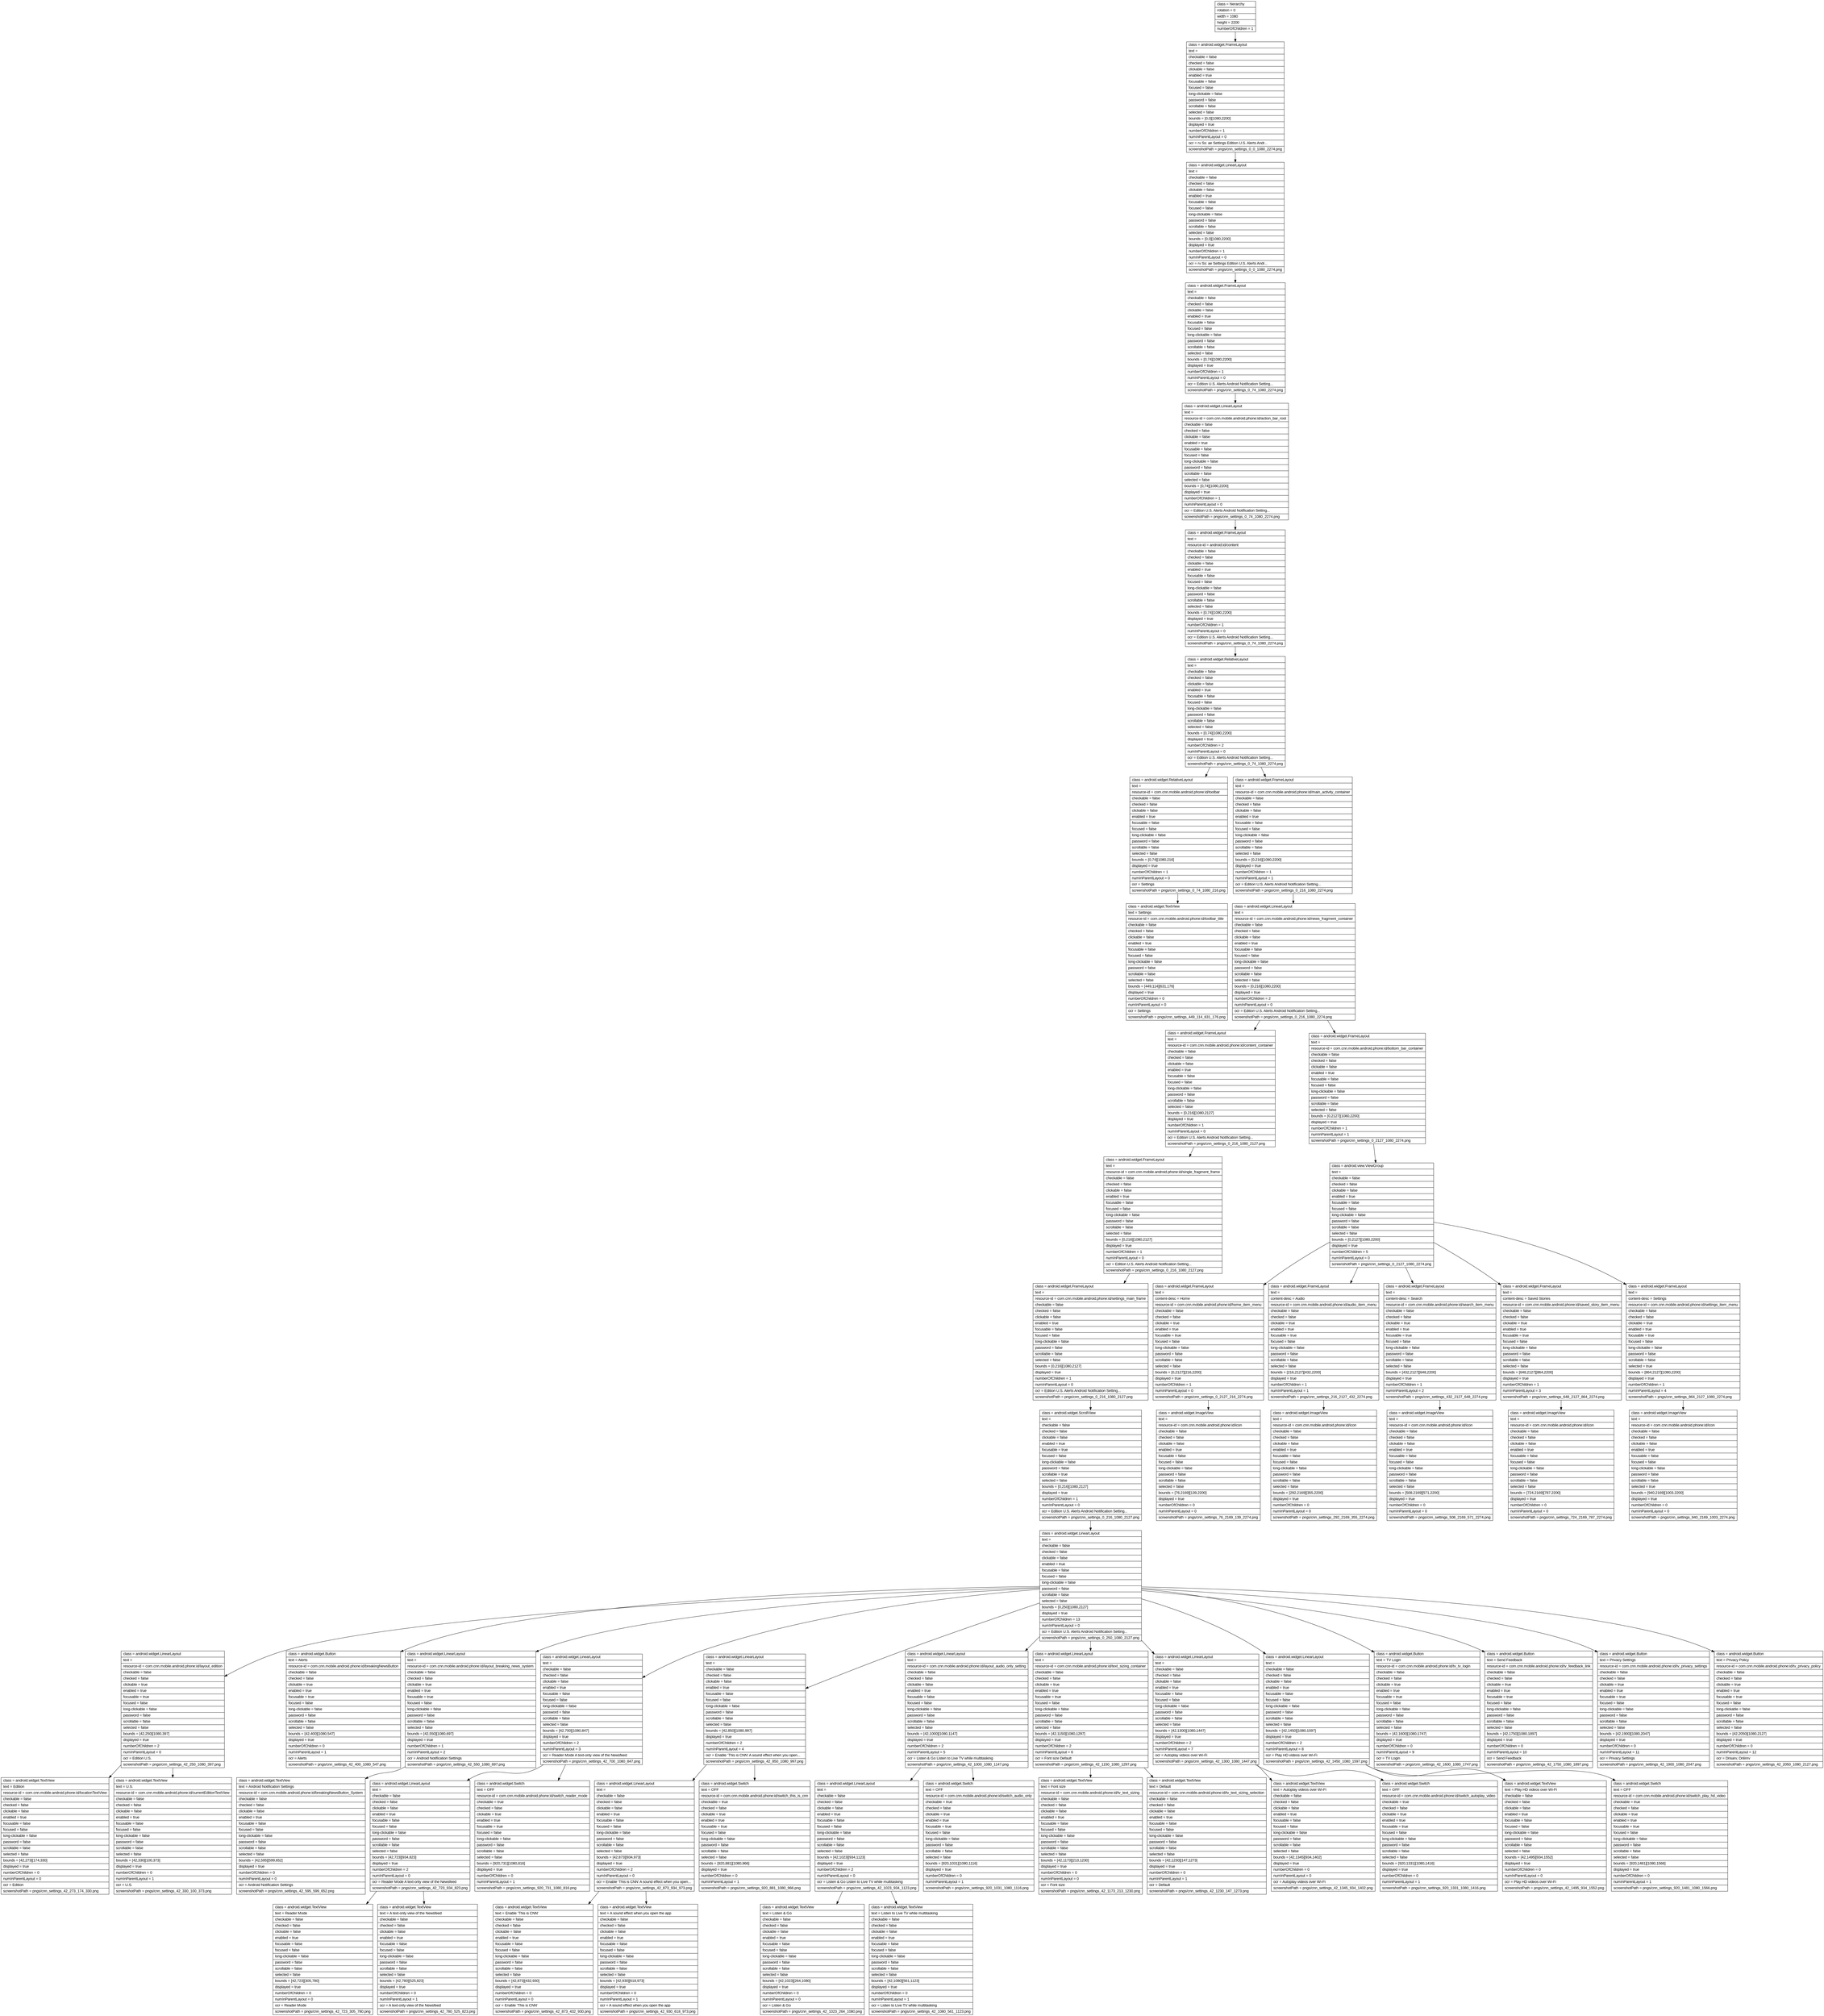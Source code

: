 digraph Layout {

	node [shape=record fontname=Arial];

	0	[label="{class = hierarchy\l|rotation = 0\l|width = 1080\l|height = 2200\l|numberOfChildren = 1\l}"]
	1	[label="{class = android.widget.FrameLayout\l|text = \l|checkable = false\l|checked = false\l|clickable = false\l|enabled = true\l|focusable = false\l|focused = false\l|long-clickable = false\l|password = false\l|scrollable = false\l|selected = false\l|bounds = [0,0][1080,2200]\l|displayed = true\l|numberOfChildren = 1\l|numInParentLayout = 0\l|ocr = rv Ss: ae  Settings     Edition U.S.  Alerts  Andr...\l|screenshotPath = pngs/cnn_settings_0_0_1080_2274.png\l}"]
	2	[label="{class = android.widget.LinearLayout\l|text = \l|checkable = false\l|checked = false\l|clickable = false\l|enabled = true\l|focusable = false\l|focused = false\l|long-clickable = false\l|password = false\l|scrollable = false\l|selected = false\l|bounds = [0,0][1080,2200]\l|displayed = true\l|numberOfChildren = 1\l|numInParentLayout = 0\l|ocr = rv Ss: ae  Settings     Edition U.S.  Alerts  Andr...\l|screenshotPath = pngs/cnn_settings_0_0_1080_2274.png\l}"]
	3	[label="{class = android.widget.FrameLayout\l|text = \l|checkable = false\l|checked = false\l|clickable = false\l|enabled = true\l|focusable = false\l|focused = false\l|long-clickable = false\l|password = false\l|scrollable = false\l|selected = false\l|bounds = [0,74][1080,2200]\l|displayed = true\l|numberOfChildren = 1\l|numInParentLayout = 0\l|ocr = Edition U.S.  Alerts  Android Notification Setting...\l|screenshotPath = pngs/cnn_settings_0_74_1080_2274.png\l}"]
	4	[label="{class = android.widget.LinearLayout\l|text = \l|resource-id = com.cnn.mobile.android.phone:id/action_bar_root\l|checkable = false\l|checked = false\l|clickable = false\l|enabled = true\l|focusable = false\l|focused = false\l|long-clickable = false\l|password = false\l|scrollable = false\l|selected = false\l|bounds = [0,74][1080,2200]\l|displayed = true\l|numberOfChildren = 1\l|numInParentLayout = 0\l|ocr = Edition U.S.  Alerts  Android Notification Setting...\l|screenshotPath = pngs/cnn_settings_0_74_1080_2274.png\l}"]
	5	[label="{class = android.widget.FrameLayout\l|text = \l|resource-id = android:id/content\l|checkable = false\l|checked = false\l|clickable = false\l|enabled = true\l|focusable = false\l|focused = false\l|long-clickable = false\l|password = false\l|scrollable = false\l|selected = false\l|bounds = [0,74][1080,2200]\l|displayed = true\l|numberOfChildren = 1\l|numInParentLayout = 0\l|ocr = Edition U.S.  Alerts  Android Notification Setting...\l|screenshotPath = pngs/cnn_settings_0_74_1080_2274.png\l}"]
	6	[label="{class = android.widget.RelativeLayout\l|text = \l|checkable = false\l|checked = false\l|clickable = false\l|enabled = true\l|focusable = false\l|focused = false\l|long-clickable = false\l|password = false\l|scrollable = false\l|selected = false\l|bounds = [0,74][1080,2200]\l|displayed = true\l|numberOfChildren = 2\l|numInParentLayout = 0\l|ocr = Edition U.S.  Alerts  Android Notification Setting...\l|screenshotPath = pngs/cnn_settings_0_74_1080_2274.png\l}"]
	7	[label="{class = android.widget.RelativeLayout\l|text = \l|resource-id = com.cnn.mobile.android.phone:id/toolbar\l|checkable = false\l|checked = false\l|clickable = false\l|enabled = true\l|focusable = false\l|focused = false\l|long-clickable = false\l|password = false\l|scrollable = false\l|selected = false\l|bounds = [0,74][1080,216]\l|displayed = true\l|numberOfChildren = 1\l|numInParentLayout = 0\l|ocr = Settings\l|screenshotPath = pngs/cnn_settings_0_74_1080_216.png\l}"]
	8	[label="{class = android.widget.FrameLayout\l|text = \l|resource-id = com.cnn.mobile.android.phone:id/main_activity_container\l|checkable = false\l|checked = false\l|clickable = false\l|enabled = true\l|focusable = false\l|focused = false\l|long-clickable = false\l|password = false\l|scrollable = false\l|selected = false\l|bounds = [0,216][1080,2200]\l|displayed = true\l|numberOfChildren = 1\l|numInParentLayout = 1\l|ocr = Edition U.S.  Alerts  Android Notification Setting...\l|screenshotPath = pngs/cnn_settings_0_216_1080_2274.png\l}"]
	9	[label="{class = android.widget.TextView\l|text = Settings\l|resource-id = com.cnn.mobile.android.phone:id/toolbar_title\l|checkable = false\l|checked = false\l|clickable = false\l|enabled = true\l|focusable = false\l|focused = false\l|long-clickable = false\l|password = false\l|scrollable = false\l|selected = false\l|bounds = [449,114][631,176]\l|displayed = true\l|numberOfChildren = 0\l|numInParentLayout = 0\l|ocr = Settings\l|screenshotPath = pngs/cnn_settings_449_114_631_176.png\l}"]
	10	[label="{class = android.widget.LinearLayout\l|text = \l|resource-id = com.cnn.mobile.android.phone:id/news_fragment_container\l|checkable = false\l|checked = false\l|clickable = false\l|enabled = true\l|focusable = false\l|focused = false\l|long-clickable = false\l|password = false\l|scrollable = false\l|selected = false\l|bounds = [0,216][1080,2200]\l|displayed = true\l|numberOfChildren = 2\l|numInParentLayout = 0\l|ocr = Edition U.S.  Alerts  Android Notification Setting...\l|screenshotPath = pngs/cnn_settings_0_216_1080_2274.png\l}"]
	11	[label="{class = android.widget.FrameLayout\l|text = \l|resource-id = com.cnn.mobile.android.phone:id/content_container\l|checkable = false\l|checked = false\l|clickable = false\l|enabled = true\l|focusable = false\l|focused = false\l|long-clickable = false\l|password = false\l|scrollable = false\l|selected = false\l|bounds = [0,216][1080,2127]\l|displayed = true\l|numberOfChildren = 1\l|numInParentLayout = 0\l|ocr = Edition U.S.  Alerts  Android Notification Setting...\l|screenshotPath = pngs/cnn_settings_0_216_1080_2127.png\l}"]
	12	[label="{class = android.widget.FrameLayout\l|text = \l|resource-id = com.cnn.mobile.android.phone:id/bottom_bar_container\l|checkable = false\l|checked = false\l|clickable = false\l|enabled = true\l|focusable = false\l|focused = false\l|long-clickable = false\l|password = false\l|scrollable = false\l|selected = false\l|bounds = [0,2127][1080,2200]\l|displayed = true\l|numberOfChildren = 1\l|numInParentLayout = 1\l|screenshotPath = pngs/cnn_settings_0_2127_1080_2274.png\l}"]
	13	[label="{class = android.widget.FrameLayout\l|text = \l|resource-id = com.cnn.mobile.android.phone:id/single_fragment_frame\l|checkable = false\l|checked = false\l|clickable = false\l|enabled = true\l|focusable = false\l|focused = false\l|long-clickable = false\l|password = false\l|scrollable = false\l|selected = false\l|bounds = [0,216][1080,2127]\l|displayed = true\l|numberOfChildren = 1\l|numInParentLayout = 0\l|ocr = Edition U.S.  Alerts  Android Notification Setting...\l|screenshotPath = pngs/cnn_settings_0_216_1080_2127.png\l}"]
	14	[label="{class = android.view.ViewGroup\l|text = \l|checkable = false\l|checked = false\l|clickable = false\l|enabled = true\l|focusable = false\l|focused = false\l|long-clickable = false\l|password = false\l|scrollable = false\l|selected = false\l|bounds = [0,2127][1080,2200]\l|displayed = true\l|numberOfChildren = 5\l|numInParentLayout = 0\l|screenshotPath = pngs/cnn_settings_0_2127_1080_2274.png\l}"]
	15	[label="{class = android.widget.FrameLayout\l|text = \l|resource-id = com.cnn.mobile.android.phone:id/settings_main_frame\l|checkable = false\l|checked = false\l|clickable = false\l|enabled = true\l|focusable = false\l|focused = false\l|long-clickable = false\l|password = false\l|scrollable = false\l|selected = false\l|bounds = [0,216][1080,2127]\l|displayed = true\l|numberOfChildren = 1\l|numInParentLayout = 0\l|ocr = Edition U.S.  Alerts  Android Notification Setting...\l|screenshotPath = pngs/cnn_settings_0_216_1080_2127.png\l}"]
	16	[label="{class = android.widget.FrameLayout\l|text = \l|content-desc = Home\l|resource-id = com.cnn.mobile.android.phone:id/home_item_menu\l|checkable = false\l|checked = false\l|clickable = true\l|enabled = true\l|focusable = true\l|focused = false\l|long-clickable = false\l|password = false\l|scrollable = false\l|selected = false\l|bounds = [0,2127][216,2200]\l|displayed = true\l|numberOfChildren = 1\l|numInParentLayout = 0\l|screenshotPath = pngs/cnn_settings_0_2127_216_2274.png\l}"]
	17	[label="{class = android.widget.FrameLayout\l|text = \l|content-desc = Audio\l|resource-id = com.cnn.mobile.android.phone:id/audio_item_menu\l|checkable = false\l|checked = false\l|clickable = true\l|enabled = true\l|focusable = true\l|focused = false\l|long-clickable = false\l|password = false\l|scrollable = false\l|selected = false\l|bounds = [216,2127][432,2200]\l|displayed = true\l|numberOfChildren = 1\l|numInParentLayout = 1\l|screenshotPath = pngs/cnn_settings_216_2127_432_2274.png\l}"]
	18	[label="{class = android.widget.FrameLayout\l|text = \l|content-desc = Search\l|resource-id = com.cnn.mobile.android.phone:id/search_item_menu\l|checkable = false\l|checked = false\l|clickable = true\l|enabled = true\l|focusable = true\l|focused = false\l|long-clickable = false\l|password = false\l|scrollable = false\l|selected = false\l|bounds = [432,2127][648,2200]\l|displayed = true\l|numberOfChildren = 1\l|numInParentLayout = 2\l|screenshotPath = pngs/cnn_settings_432_2127_648_2274.png\l}"]
	19	[label="{class = android.widget.FrameLayout\l|text = \l|content-desc = Saved Stories\l|resource-id = com.cnn.mobile.android.phone:id/saved_story_item_menu\l|checkable = false\l|checked = false\l|clickable = true\l|enabled = true\l|focusable = true\l|focused = false\l|long-clickable = false\l|password = false\l|scrollable = false\l|selected = false\l|bounds = [648,2127][864,2200]\l|displayed = true\l|numberOfChildren = 1\l|numInParentLayout = 3\l|screenshotPath = pngs/cnn_settings_648_2127_864_2274.png\l}"]
	20	[label="{class = android.widget.FrameLayout\l|text = \l|content-desc = Settings\l|resource-id = com.cnn.mobile.android.phone:id/settings_item_menu\l|checkable = false\l|checked = false\l|clickable = true\l|enabled = true\l|focusable = true\l|focused = false\l|long-clickable = false\l|password = false\l|scrollable = false\l|selected = true\l|bounds = [864,2127][1080,2200]\l|displayed = true\l|numberOfChildren = 1\l|numInParentLayout = 4\l|screenshotPath = pngs/cnn_settings_864_2127_1080_2274.png\l}"]
	21	[label="{class = android.widget.ScrollView\l|text = \l|checkable = false\l|checked = false\l|clickable = false\l|enabled = true\l|focusable = true\l|focused = false\l|long-clickable = false\l|password = false\l|scrollable = true\l|selected = false\l|bounds = [0,216][1080,2127]\l|displayed = true\l|numberOfChildren = 1\l|numInParentLayout = 0\l|ocr = Edition U.S.  Alerts  Android Notification Setting...\l|screenshotPath = pngs/cnn_settings_0_216_1080_2127.png\l}"]
	22	[label="{class = android.widget.ImageView\l|text = \l|resource-id = com.cnn.mobile.android.phone:id/icon\l|checkable = false\l|checked = false\l|clickable = false\l|enabled = true\l|focusable = false\l|focused = false\l|long-clickable = false\l|password = false\l|scrollable = false\l|selected = false\l|bounds = [76,2169][139,2200]\l|displayed = true\l|numberOfChildren = 0\l|numInParentLayout = 0\l|screenshotPath = pngs/cnn_settings_76_2169_139_2274.png\l}"]
	23	[label="{class = android.widget.ImageView\l|text = \l|resource-id = com.cnn.mobile.android.phone:id/icon\l|checkable = false\l|checked = false\l|clickable = false\l|enabled = true\l|focusable = false\l|focused = false\l|long-clickable = false\l|password = false\l|scrollable = false\l|selected = false\l|bounds = [292,2169][355,2200]\l|displayed = true\l|numberOfChildren = 0\l|numInParentLayout = 0\l|screenshotPath = pngs/cnn_settings_292_2169_355_2274.png\l}"]
	24	[label="{class = android.widget.ImageView\l|text = \l|resource-id = com.cnn.mobile.android.phone:id/icon\l|checkable = false\l|checked = false\l|clickable = false\l|enabled = true\l|focusable = false\l|focused = false\l|long-clickable = false\l|password = false\l|scrollable = false\l|selected = false\l|bounds = [508,2169][571,2200]\l|displayed = true\l|numberOfChildren = 0\l|numInParentLayout = 0\l|screenshotPath = pngs/cnn_settings_508_2169_571_2274.png\l}"]
	25	[label="{class = android.widget.ImageView\l|text = \l|resource-id = com.cnn.mobile.android.phone:id/icon\l|checkable = false\l|checked = false\l|clickable = false\l|enabled = true\l|focusable = false\l|focused = false\l|long-clickable = false\l|password = false\l|scrollable = false\l|selected = false\l|bounds = [724,2169][787,2200]\l|displayed = true\l|numberOfChildren = 0\l|numInParentLayout = 0\l|screenshotPath = pngs/cnn_settings_724_2169_787_2274.png\l}"]
	26	[label="{class = android.widget.ImageView\l|text = \l|resource-id = com.cnn.mobile.android.phone:id/icon\l|checkable = false\l|checked = false\l|clickable = false\l|enabled = true\l|focusable = false\l|focused = false\l|long-clickable = false\l|password = false\l|scrollable = false\l|selected = true\l|bounds = [940,2169][1003,2200]\l|displayed = true\l|numberOfChildren = 0\l|numInParentLayout = 0\l|screenshotPath = pngs/cnn_settings_940_2169_1003_2274.png\l}"]
	27	[label="{class = android.widget.LinearLayout\l|text = \l|checkable = false\l|checked = false\l|clickable = false\l|enabled = true\l|focusable = false\l|focused = false\l|long-clickable = false\l|password = false\l|scrollable = false\l|selected = false\l|bounds = [0,250][1080,2127]\l|displayed = true\l|numberOfChildren = 13\l|numInParentLayout = 0\l|ocr = Edition U.S.  Alerts  Android Notification Setting...\l|screenshotPath = pngs/cnn_settings_0_250_1080_2127.png\l}"]
	28	[label="{class = android.widget.LinearLayout\l|text = \l|resource-id = com.cnn.mobile.android.phone:id/layout_edition\l|checkable = false\l|checked = false\l|clickable = true\l|enabled = true\l|focusable = true\l|focused = false\l|long-clickable = false\l|password = false\l|scrollable = false\l|selected = false\l|bounds = [42,250][1080,397]\l|displayed = true\l|numberOfChildren = 2\l|numInParentLayout = 0\l|ocr = Edition U.S.\l|screenshotPath = pngs/cnn_settings_42_250_1080_397.png\l}"]
	29	[label="{class = android.widget.Button\l|text = Alerts\l|resource-id = com.cnn.mobile.android.phone:id/breakingNewsButton\l|checkable = false\l|checked = false\l|clickable = true\l|enabled = true\l|focusable = true\l|focused = false\l|long-clickable = false\l|password = false\l|scrollable = false\l|selected = false\l|bounds = [42,400][1080,547]\l|displayed = true\l|numberOfChildren = 0\l|numInParentLayout = 1\l|ocr = Alerts\l|screenshotPath = pngs/cnn_settings_42_400_1080_547.png\l}"]
	30	[label="{class = android.widget.LinearLayout\l|text = \l|resource-id = com.cnn.mobile.android.phone:id/layout_breaking_news_system\l|checkable = false\l|checked = false\l|clickable = true\l|enabled = true\l|focusable = true\l|focused = false\l|long-clickable = false\l|password = false\l|scrollable = false\l|selected = false\l|bounds = [42,550][1080,697]\l|displayed = true\l|numberOfChildren = 1\l|numInParentLayout = 2\l|ocr = Android Notification Settings\l|screenshotPath = pngs/cnn_settings_42_550_1080_697.png\l}"]
	31	[label="{class = android.widget.LinearLayout\l|text = \l|checkable = false\l|checked = false\l|clickable = false\l|enabled = true\l|focusable = false\l|focused = false\l|long-clickable = false\l|password = false\l|scrollable = false\l|selected = false\l|bounds = [42,700][1080,847]\l|displayed = true\l|numberOfChildren = 2\l|numInParentLayout = 3\l|ocr = Reader Mode A text-only view of the Newsfeed\l|screenshotPath = pngs/cnn_settings_42_700_1080_847.png\l}"]
	32	[label="{class = android.widget.LinearLayout\l|text = \l|checkable = false\l|checked = false\l|clickable = false\l|enabled = true\l|focusable = false\l|focused = false\l|long-clickable = false\l|password = false\l|scrollable = false\l|selected = false\l|bounds = [42,850][1080,997]\l|displayed = true\l|numberOfChildren = 2\l|numInParentLayout = 4\l|ocr = Enable 'This is CNN'  A sound effect when you open...\l|screenshotPath = pngs/cnn_settings_42_850_1080_997.png\l}"]
	33	[label="{class = android.widget.LinearLayout\l|text = \l|resource-id = com.cnn.mobile.android.phone:id/layout_audio_only_setting\l|checkable = false\l|checked = false\l|clickable = false\l|enabled = true\l|focusable = false\l|focused = false\l|long-clickable = false\l|password = false\l|scrollable = false\l|selected = false\l|bounds = [42,1000][1080,1147]\l|displayed = true\l|numberOfChildren = 2\l|numInParentLayout = 5\l|ocr = Listen & Go  Listen to Live TV while multitasking\l|screenshotPath = pngs/cnn_settings_42_1000_1080_1147.png\l}"]
	34	[label="{class = android.widget.LinearLayout\l|text = \l|resource-id = com.cnn.mobile.android.phone:id/text_sizing_container\l|checkable = false\l|checked = false\l|clickable = true\l|enabled = true\l|focusable = true\l|focused = false\l|long-clickable = false\l|password = false\l|scrollable = false\l|selected = false\l|bounds = [42,1150][1080,1297]\l|displayed = true\l|numberOfChildren = 2\l|numInParentLayout = 6\l|ocr = Font size Default\l|screenshotPath = pngs/cnn_settings_42_1150_1080_1297.png\l}"]
	35	[label="{class = android.widget.LinearLayout\l|text = \l|checkable = false\l|checked = false\l|clickable = false\l|enabled = true\l|focusable = false\l|focused = false\l|long-clickable = false\l|password = false\l|scrollable = false\l|selected = false\l|bounds = [42,1300][1080,1447]\l|displayed = true\l|numberOfChildren = 2\l|numInParentLayout = 7\l|ocr = Autoplay videos over Wi-Fi\l|screenshotPath = pngs/cnn_settings_42_1300_1080_1447.png\l}"]
	36	[label="{class = android.widget.LinearLayout\l|text = \l|checkable = false\l|checked = false\l|clickable = false\l|enabled = true\l|focusable = false\l|focused = false\l|long-clickable = false\l|password = false\l|scrollable = false\l|selected = false\l|bounds = [42,1450][1080,1597]\l|displayed = true\l|numberOfChildren = 2\l|numInParentLayout = 8\l|ocr = Play HD videos over Wi-Fi\l|screenshotPath = pngs/cnn_settings_42_1450_1080_1597.png\l}"]
	37	[label="{class = android.widget.Button\l|text = TV Login\l|resource-id = com.cnn.mobile.android.phone:id/tv_tv_login\l|checkable = false\l|checked = false\l|clickable = true\l|enabled = true\l|focusable = true\l|focused = false\l|long-clickable = false\l|password = false\l|scrollable = false\l|selected = false\l|bounds = [42,1600][1080,1747]\l|displayed = true\l|numberOfChildren = 0\l|numInParentLayout = 9\l|ocr = TV Login\l|screenshotPath = pngs/cnn_settings_42_1600_1080_1747.png\l}"]
	38	[label="{class = android.widget.Button\l|text = Send Feedback\l|resource-id = com.cnn.mobile.android.phone:id/tv_feedback_link\l|checkable = false\l|checked = false\l|clickable = true\l|enabled = true\l|focusable = true\l|focused = false\l|long-clickable = false\l|password = false\l|scrollable = false\l|selected = false\l|bounds = [42,1750][1080,1897]\l|displayed = true\l|numberOfChildren = 0\l|numInParentLayout = 10\l|ocr = Send Feedback\l|screenshotPath = pngs/cnn_settings_42_1750_1080_1897.png\l}"]
	39	[label="{class = android.widget.Button\l|text = Privacy Settings\l|resource-id = com.cnn.mobile.android.phone:id/tv_privacy_settings\l|checkable = false\l|checked = false\l|clickable = true\l|enabled = true\l|focusable = true\l|focused = false\l|long-clickable = false\l|password = false\l|scrollable = false\l|selected = false\l|bounds = [42,1900][1080,2047]\l|displayed = true\l|numberOfChildren = 0\l|numInParentLayout = 11\l|ocr = Privacy Settings\l|screenshotPath = pngs/cnn_settings_42_1900_1080_2047.png\l}"]
	40	[label="{class = android.widget.Button\l|text = Privacy Policy\l|resource-id = com.cnn.mobile.android.phone:id/tv_privacy_policy\l|checkable = false\l|checked = false\l|clickable = true\l|enabled = true\l|focusable = true\l|focused = false\l|long-clickable = false\l|password = false\l|scrollable = false\l|selected = false\l|bounds = [42,2050][1080,2127]\l|displayed = true\l|numberOfChildren = 0\l|numInParentLayout = 12\l|ocr = Drisarv, Dnlinrv\l|screenshotPath = pngs/cnn_settings_42_2050_1080_2127.png\l}"]
	41	[label="{class = android.widget.TextView\l|text = Edition\l|resource-id = com.cnn.mobile.android.phone:id/locationTextView\l|checkable = false\l|checked = false\l|clickable = false\l|enabled = true\l|focusable = false\l|focused = false\l|long-clickable = false\l|password = false\l|scrollable = false\l|selected = false\l|bounds = [42,273][174,330]\l|displayed = true\l|numberOfChildren = 0\l|numInParentLayout = 0\l|ocr = Edition\l|screenshotPath = pngs/cnn_settings_42_273_174_330.png\l}"]
	42	[label="{class = android.widget.TextView\l|text = U.S.\l|resource-id = com.cnn.mobile.android.phone:id/currentEditionTextView\l|checkable = false\l|checked = false\l|clickable = false\l|enabled = true\l|focusable = false\l|focused = false\l|long-clickable = false\l|password = false\l|scrollable = false\l|selected = false\l|bounds = [42,330][100,373]\l|displayed = true\l|numberOfChildren = 0\l|numInParentLayout = 1\l|ocr = U.S.\l|screenshotPath = pngs/cnn_settings_42_330_100_373.png\l}"]
	43	[label="{class = android.widget.TextView\l|text = Android Notification Settings\l|resource-id = com.cnn.mobile.android.phone:id/breakingNewsButton_System\l|checkable = false\l|checked = false\l|clickable = false\l|enabled = true\l|focusable = false\l|focused = false\l|long-clickable = false\l|password = false\l|scrollable = false\l|selected = false\l|bounds = [42,595][599,652]\l|displayed = true\l|numberOfChildren = 0\l|numInParentLayout = 0\l|ocr = Android Notification Settings\l|screenshotPath = pngs/cnn_settings_42_595_599_652.png\l}"]
	44	[label="{class = android.widget.LinearLayout\l|text = \l|checkable = false\l|checked = false\l|clickable = false\l|enabled = true\l|focusable = false\l|focused = false\l|long-clickable = false\l|password = false\l|scrollable = false\l|selected = false\l|bounds = [42,723][934,823]\l|displayed = true\l|numberOfChildren = 2\l|numInParentLayout = 0\l|ocr = Reader Mode A text-only view of the Newsfeed\l|screenshotPath = pngs/cnn_settings_42_723_934_823.png\l}"]
	45	[label="{class = android.widget.Switch\l|text = OFF\l|resource-id = com.cnn.mobile.android.phone:id/switch_reader_mode\l|checkable = true\l|checked = false\l|clickable = true\l|enabled = true\l|focusable = true\l|focused = false\l|long-clickable = false\l|password = false\l|scrollable = false\l|selected = false\l|bounds = [920,731][1080,816]\l|displayed = true\l|numberOfChildren = 0\l|numInParentLayout = 1\l|screenshotPath = pngs/cnn_settings_920_731_1080_816.png\l}"]
	46	[label="{class = android.widget.LinearLayout\l|text = \l|checkable = false\l|checked = false\l|clickable = false\l|enabled = true\l|focusable = false\l|focused = false\l|long-clickable = false\l|password = false\l|scrollable = false\l|selected = false\l|bounds = [42,873][934,973]\l|displayed = true\l|numberOfChildren = 2\l|numInParentLayout = 0\l|ocr = Enable 'This is CNN'  A sound effect when you open...\l|screenshotPath = pngs/cnn_settings_42_873_934_973.png\l}"]
	47	[label="{class = android.widget.Switch\l|text = OFF\l|resource-id = com.cnn.mobile.android.phone:id/switch_this_is_cnn\l|checkable = true\l|checked = false\l|clickable = true\l|enabled = true\l|focusable = true\l|focused = false\l|long-clickable = false\l|password = false\l|scrollable = false\l|selected = false\l|bounds = [920,881][1080,966]\l|displayed = true\l|numberOfChildren = 0\l|numInParentLayout = 1\l|screenshotPath = pngs/cnn_settings_920_881_1080_966.png\l}"]
	48	[label="{class = android.widget.LinearLayout\l|text = \l|checkable = false\l|checked = false\l|clickable = false\l|enabled = true\l|focusable = false\l|focused = false\l|long-clickable = false\l|password = false\l|scrollable = false\l|selected = false\l|bounds = [42,1023][934,1123]\l|displayed = true\l|numberOfChildren = 2\l|numInParentLayout = 0\l|ocr = Listen & Go  Listen to Live TV while multitasking\l|screenshotPath = pngs/cnn_settings_42_1023_934_1123.png\l}"]
	49	[label="{class = android.widget.Switch\l|text = OFF\l|resource-id = com.cnn.mobile.android.phone:id/switch_audio_only\l|checkable = true\l|checked = false\l|clickable = true\l|enabled = true\l|focusable = true\l|focused = false\l|long-clickable = false\l|password = false\l|scrollable = false\l|selected = false\l|bounds = [920,1031][1080,1116]\l|displayed = true\l|numberOfChildren = 0\l|numInParentLayout = 1\l|screenshotPath = pngs/cnn_settings_920_1031_1080_1116.png\l}"]
	50	[label="{class = android.widget.TextView\l|text = Font size\l|resource-id = com.cnn.mobile.android.phone:id/tv_text_sizing\l|checkable = false\l|checked = false\l|clickable = false\l|enabled = true\l|focusable = false\l|focused = false\l|long-clickable = false\l|password = false\l|scrollable = false\l|selected = false\l|bounds = [42,1173][213,1230]\l|displayed = true\l|numberOfChildren = 0\l|numInParentLayout = 0\l|ocr = Font size\l|screenshotPath = pngs/cnn_settings_42_1173_213_1230.png\l}"]
	51	[label="{class = android.widget.TextView\l|text = Default\l|resource-id = com.cnn.mobile.android.phone:id/tv_text_sizing_selection\l|checkable = false\l|checked = false\l|clickable = false\l|enabled = true\l|focusable = false\l|focused = false\l|long-clickable = false\l|password = false\l|scrollable = false\l|selected = false\l|bounds = [42,1230][147,1273]\l|displayed = true\l|numberOfChildren = 0\l|numInParentLayout = 1\l|ocr = Default\l|screenshotPath = pngs/cnn_settings_42_1230_147_1273.png\l}"]
	52	[label="{class = android.widget.TextView\l|text = Autoplay videos over Wi-Fi\l|checkable = false\l|checked = false\l|clickable = false\l|enabled = true\l|focusable = false\l|focused = false\l|long-clickable = false\l|password = false\l|scrollable = false\l|selected = false\l|bounds = [42,1345][934,1402]\l|displayed = true\l|numberOfChildren = 0\l|numInParentLayout = 0\l|ocr = Autoplay videos over Wi-Fi\l|screenshotPath = pngs/cnn_settings_42_1345_934_1402.png\l}"]
	53	[label="{class = android.widget.Switch\l|text = OFF\l|resource-id = com.cnn.mobile.android.phone:id/switch_autoplay_video\l|checkable = true\l|checked = false\l|clickable = true\l|enabled = true\l|focusable = true\l|focused = false\l|long-clickable = false\l|password = false\l|scrollable = false\l|selected = false\l|bounds = [920,1331][1080,1416]\l|displayed = true\l|numberOfChildren = 0\l|numInParentLayout = 1\l|screenshotPath = pngs/cnn_settings_920_1331_1080_1416.png\l}"]
	54	[label="{class = android.widget.TextView\l|text = Play HD videos over Wi-Fi\l|checkable = false\l|checked = false\l|clickable = false\l|enabled = true\l|focusable = false\l|focused = false\l|long-clickable = false\l|password = false\l|scrollable = false\l|selected = false\l|bounds = [42,1495][934,1552]\l|displayed = true\l|numberOfChildren = 0\l|numInParentLayout = 0\l|ocr = Play HD videos over Wi-Fi\l|screenshotPath = pngs/cnn_settings_42_1495_934_1552.png\l}"]
	55	[label="{class = android.widget.Switch\l|text = OFF\l|resource-id = com.cnn.mobile.android.phone:id/switch_play_hd_video\l|checkable = true\l|checked = false\l|clickable = true\l|enabled = true\l|focusable = true\l|focused = false\l|long-clickable = false\l|password = false\l|scrollable = false\l|selected = false\l|bounds = [920,1481][1080,1566]\l|displayed = true\l|numberOfChildren = 0\l|numInParentLayout = 1\l|screenshotPath = pngs/cnn_settings_920_1481_1080_1566.png\l}"]
	56	[label="{class = android.widget.TextView\l|text = Reader Mode\l|checkable = false\l|checked = false\l|clickable = false\l|enabled = true\l|focusable = false\l|focused = false\l|long-clickable = false\l|password = false\l|scrollable = false\l|selected = false\l|bounds = [42,723][305,780]\l|displayed = true\l|numberOfChildren = 0\l|numInParentLayout = 0\l|ocr = Reader Mode\l|screenshotPath = pngs/cnn_settings_42_723_305_780.png\l}"]
	57	[label="{class = android.widget.TextView\l|text = A text-only view of the Newsfeed\l|checkable = false\l|checked = false\l|clickable = false\l|enabled = true\l|focusable = false\l|focused = false\l|long-clickable = false\l|password = false\l|scrollable = false\l|selected = false\l|bounds = [42,780][525,823]\l|displayed = true\l|numberOfChildren = 0\l|numInParentLayout = 1\l|ocr = A text-only view of the Newsfeed\l|screenshotPath = pngs/cnn_settings_42_780_525_823.png\l}"]
	58	[label="{class = android.widget.TextView\l|text = Enable 'This is CNN'\l|checkable = false\l|checked = false\l|clickable = false\l|enabled = true\l|focusable = false\l|focused = false\l|long-clickable = false\l|password = false\l|scrollable = false\l|selected = false\l|bounds = [42,873][432,930]\l|displayed = true\l|numberOfChildren = 0\l|numInParentLayout = 0\l|ocr = Enable 'This is CNN'\l|screenshotPath = pngs/cnn_settings_42_873_432_930.png\l}"]
	59	[label="{class = android.widget.TextView\l|text = A sound effect when you open the app\l|checkable = false\l|checked = false\l|clickable = false\l|enabled = true\l|focusable = false\l|focused = false\l|long-clickable = false\l|password = false\l|scrollable = false\l|selected = false\l|bounds = [42,930][618,973]\l|displayed = true\l|numberOfChildren = 0\l|numInParentLayout = 1\l|ocr = A sound effect when you open the app\l|screenshotPath = pngs/cnn_settings_42_930_618_973.png\l}"]
	60	[label="{class = android.widget.TextView\l|text = Listen & Go\l|checkable = false\l|checked = false\l|clickable = false\l|enabled = true\l|focusable = false\l|focused = false\l|long-clickable = false\l|password = false\l|scrollable = false\l|selected = false\l|bounds = [42,1023][264,1080]\l|displayed = true\l|numberOfChildren = 0\l|numInParentLayout = 0\l|ocr = Listen & Go\l|screenshotPath = pngs/cnn_settings_42_1023_264_1080.png\l}"]
	61	[label="{class = android.widget.TextView\l|text = Listen to Live TV while multitasking\l|checkable = false\l|checked = false\l|clickable = false\l|enabled = true\l|focusable = false\l|focused = false\l|long-clickable = false\l|password = false\l|scrollable = false\l|selected = false\l|bounds = [42,1080][561,1123]\l|displayed = true\l|numberOfChildren = 0\l|numInParentLayout = 1\l|ocr = Listen to Live TV while multitasking\l|screenshotPath = pngs/cnn_settings_42_1080_561_1123.png\l}"]


	0 -> 1
	1 -> 2
	2 -> 3
	3 -> 4
	4 -> 5
	5 -> 6
	6 -> 7
	6 -> 8
	7 -> 9
	8 -> 10
	10 -> 11
	10 -> 12
	11 -> 13
	12 -> 14
	13 -> 15
	14 -> 16
	14 -> 17
	14 -> 18
	14 -> 19
	14 -> 20
	15 -> 21
	16 -> 22
	17 -> 23
	18 -> 24
	19 -> 25
	20 -> 26
	21 -> 27
	27 -> 28
	27 -> 29
	27 -> 30
	27 -> 31
	27 -> 32
	27 -> 33
	27 -> 34
	27 -> 35
	27 -> 36
	27 -> 37
	27 -> 38
	27 -> 39
	27 -> 40
	28 -> 41
	28 -> 42
	30 -> 43
	31 -> 44
	31 -> 45
	32 -> 46
	32 -> 47
	33 -> 48
	33 -> 49
	34 -> 50
	34 -> 51
	35 -> 52
	35 -> 53
	36 -> 54
	36 -> 55
	44 -> 56
	44 -> 57
	46 -> 58
	46 -> 59
	48 -> 60
	48 -> 61


}